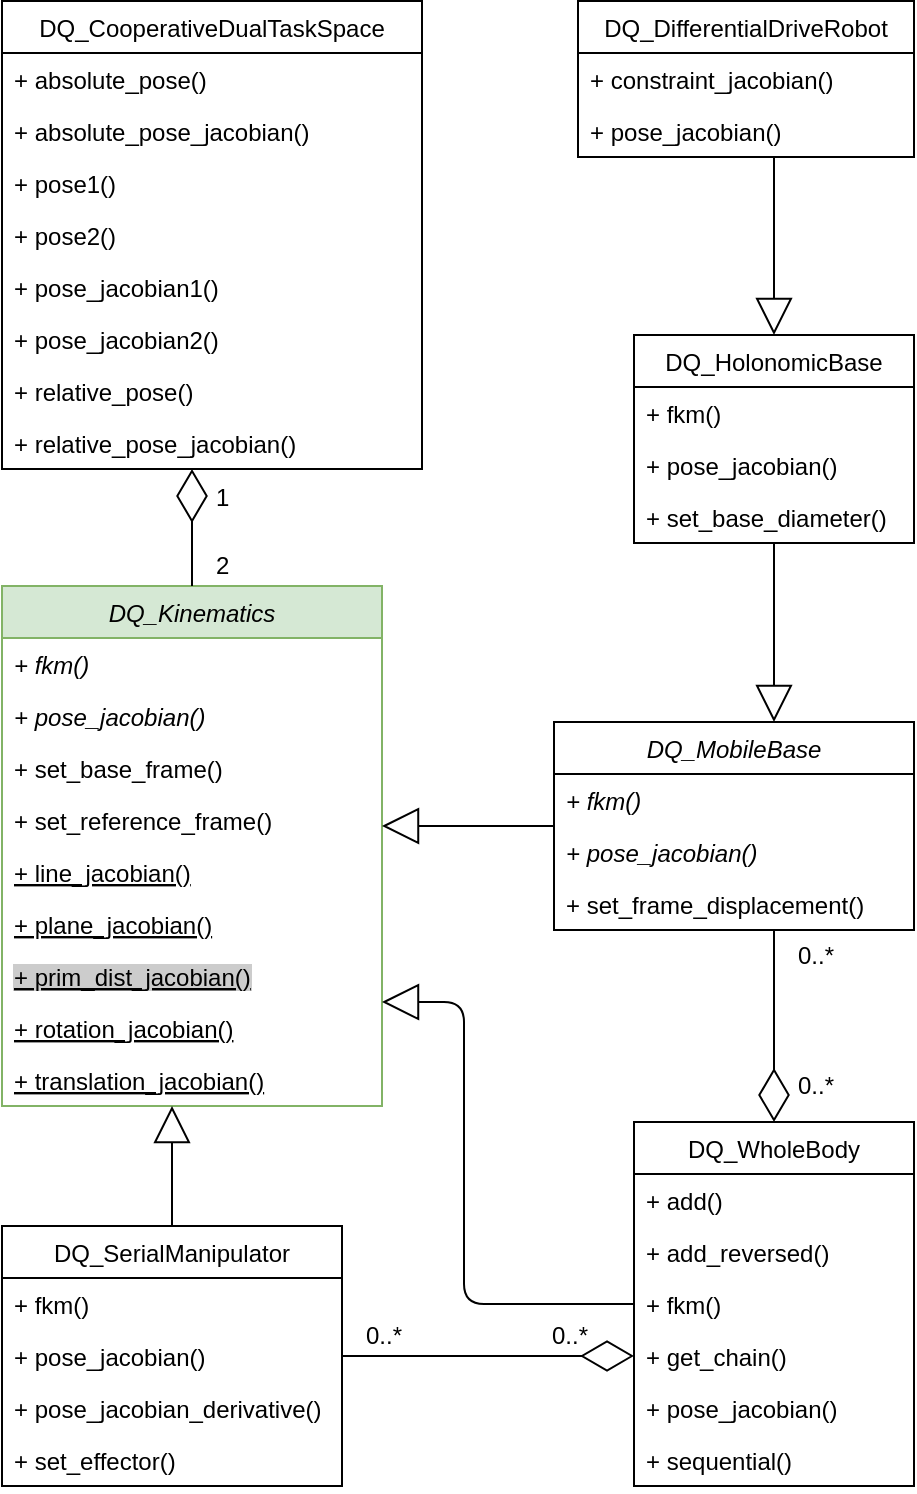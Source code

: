 <mxfile version="10.8.0" type="device"><diagram id="nFkIb_0lraF-PDWOpgHU" name="Page-1"><mxGraphModel dx="1148" dy="853" grid="1" gridSize="10" guides="1" tooltips="1" connect="1" arrows="1" fold="1" page="1" pageScale="1" pageWidth="480" pageHeight="760" math="1" shadow="0"><root><mxCell id="0"/><mxCell id="1" parent="0"/><mxCell id="qD7VDa8J_AhCRNE9viBT-6" value="DQ_Kinematics" style="swimlane;fontStyle=2;childLayout=stackLayout;horizontal=1;startSize=26;horizontalStack=0;resizeParent=1;resizeParentMax=0;resizeLast=0;collapsible=1;marginBottom=0;fillColor=#d5e8d4;strokeColor=#82b366;swimlaneFillColor=none;" vertex="1" parent="1"><mxGeometry x="9" y="302" width="190" height="260" as="geometry"><mxRectangle x="350" y="34" width="120" height="26" as="alternateBounds"/></mxGeometry></mxCell><mxCell id="qD7VDa8J_AhCRNE9viBT-7" value="+ fkm()" style="text;strokeColor=none;fillColor=none;align=left;verticalAlign=top;spacingLeft=4;spacingRight=4;overflow=hidden;rotatable=0;points=[[0,0.5],[1,0.5]];portConstraint=eastwest;fontStyle=2" vertex="1" parent="qD7VDa8J_AhCRNE9viBT-6"><mxGeometry y="26" width="190" height="26" as="geometry"/></mxCell><mxCell id="qD7VDa8J_AhCRNE9viBT-8" value="+ pose_jacobian()" style="text;strokeColor=none;fillColor=none;align=left;verticalAlign=top;spacingLeft=4;spacingRight=4;overflow=hidden;rotatable=0;points=[[0,0.5],[1,0.5]];portConstraint=eastwest;fontStyle=2" vertex="1" parent="qD7VDa8J_AhCRNE9viBT-6"><mxGeometry y="52" width="190" height="26" as="geometry"/></mxCell><mxCell id="qD7VDa8J_AhCRNE9viBT-9" value="+ set_base_frame()" style="text;strokeColor=none;fillColor=none;align=left;verticalAlign=top;spacingLeft=4;spacingRight=4;overflow=hidden;rotatable=0;points=[[0,0.5],[1,0.5]];portConstraint=eastwest;" vertex="1" parent="qD7VDa8J_AhCRNE9viBT-6"><mxGeometry y="78" width="190" height="26" as="geometry"/></mxCell><mxCell id="qD7VDa8J_AhCRNE9viBT-10" value="+ set_reference_frame()" style="text;strokeColor=none;fillColor=none;align=left;verticalAlign=top;spacingLeft=4;spacingRight=4;overflow=hidden;rotatable=0;points=[[0,0.5],[1,0.5]];portConstraint=eastwest;" vertex="1" parent="qD7VDa8J_AhCRNE9viBT-6"><mxGeometry y="104" width="190" height="26" as="geometry"/></mxCell><mxCell id="qD7VDa8J_AhCRNE9viBT-13" value="+ line_jacobian()&#10;" style="text;strokeColor=none;fillColor=none;align=left;verticalAlign=top;spacingLeft=4;spacingRight=4;overflow=hidden;rotatable=0;points=[[0,0.5],[1,0.5]];portConstraint=eastwest;fontStyle=4" vertex="1" parent="qD7VDa8J_AhCRNE9viBT-6"><mxGeometry y="130" width="190" height="26" as="geometry"/></mxCell><mxCell id="qD7VDa8J_AhCRNE9viBT-14" value="+ plane_jacobian()" style="text;strokeColor=none;fillColor=none;align=left;verticalAlign=top;spacingLeft=4;spacingRight=4;overflow=hidden;rotatable=0;points=[[0,0.5],[1,0.5]];portConstraint=eastwest;fontStyle=4" vertex="1" parent="qD7VDa8J_AhCRNE9viBT-6"><mxGeometry y="156" width="190" height="26" as="geometry"/></mxCell><mxCell id="qD7VDa8J_AhCRNE9viBT-15" value="+ prim_dist_jacobian()" style="text;strokeColor=none;fillColor=none;align=left;verticalAlign=top;spacingLeft=4;spacingRight=4;overflow=hidden;rotatable=0;points=[[0,0.5],[1,0.5]];portConstraint=eastwest;fontStyle=4;labelBackgroundColor=#CCCCCC;" vertex="1" parent="qD7VDa8J_AhCRNE9viBT-6"><mxGeometry y="182" width="190" height="26" as="geometry"/></mxCell><mxCell id="qD7VDa8J_AhCRNE9viBT-11" value="+ rotation_jacobian()" style="text;strokeColor=none;fillColor=none;align=left;verticalAlign=top;spacingLeft=4;spacingRight=4;overflow=hidden;rotatable=0;points=[[0,0.5],[1,0.5]];portConstraint=eastwest;fontStyle=4" vertex="1" parent="qD7VDa8J_AhCRNE9viBT-6"><mxGeometry y="208" width="190" height="26" as="geometry"/></mxCell><mxCell id="qD7VDa8J_AhCRNE9viBT-12" value="+ translation_jacobian()" style="text;strokeColor=none;fillColor=none;align=left;verticalAlign=top;spacingLeft=4;spacingRight=4;overflow=hidden;rotatable=0;points=[[0,0.5],[1,0.5]];portConstraint=eastwest;fontStyle=4" vertex="1" parent="qD7VDa8J_AhCRNE9viBT-6"><mxGeometry y="234" width="190" height="26" as="geometry"/></mxCell><mxCell id="qD7VDa8J_AhCRNE9viBT-16" value="DQ_SerialManipulator" style="swimlane;fontStyle=0;childLayout=stackLayout;horizontal=1;startSize=26;fillColor=none;horizontalStack=0;resizeParent=1;resizeParentMax=0;resizeLast=0;collapsible=1;marginBottom=0;labelBackgroundColor=none;" vertex="1" parent="1"><mxGeometry x="9" y="622" width="170" height="130" as="geometry"/></mxCell><mxCell id="qD7VDa8J_AhCRNE9viBT-17" value="+ fkm()" style="text;strokeColor=none;fillColor=none;align=left;verticalAlign=top;spacingLeft=4;spacingRight=4;overflow=hidden;rotatable=0;points=[[0,0.5],[1,0.5]];portConstraint=eastwest;" vertex="1" parent="qD7VDa8J_AhCRNE9viBT-16"><mxGeometry y="26" width="170" height="26" as="geometry"/></mxCell><mxCell id="qD7VDa8J_AhCRNE9viBT-18" value="+ pose_jacobian()" style="text;strokeColor=none;fillColor=none;align=left;verticalAlign=top;spacingLeft=4;spacingRight=4;overflow=hidden;rotatable=0;points=[[0,0.5],[1,0.5]];portConstraint=eastwest;" vertex="1" parent="qD7VDa8J_AhCRNE9viBT-16"><mxGeometry y="52" width="170" height="26" as="geometry"/></mxCell><mxCell id="qD7VDa8J_AhCRNE9viBT-19" value="+ pose_jacobian_derivative()" style="text;strokeColor=none;fillColor=none;align=left;verticalAlign=top;spacingLeft=4;spacingRight=4;overflow=hidden;rotatable=0;points=[[0,0.5],[1,0.5]];portConstraint=eastwest;" vertex="1" parent="qD7VDa8J_AhCRNE9viBT-16"><mxGeometry y="78" width="170" height="26" as="geometry"/></mxCell><mxCell id="qD7VDa8J_AhCRNE9viBT-22" value="+ set_effector()" style="text;strokeColor=none;fillColor=none;align=left;verticalAlign=top;spacingLeft=4;spacingRight=4;overflow=hidden;rotatable=0;points=[[0,0.5],[1,0.5]];portConstraint=eastwest;labelBackgroundColor=none;" vertex="1" parent="qD7VDa8J_AhCRNE9viBT-16"><mxGeometry y="104" width="170" height="26" as="geometry"/></mxCell><mxCell id="qD7VDa8J_AhCRNE9viBT-24" value="DQ_MobileBase" style="swimlane;fontStyle=2;childLayout=stackLayout;horizontal=1;startSize=26;fillColor=none;horizontalStack=0;resizeParent=1;resizeParentMax=0;resizeLast=0;collapsible=1;marginBottom=0;labelBackgroundColor=none;" vertex="1" parent="1"><mxGeometry x="285" y="370" width="180" height="104" as="geometry"/></mxCell><mxCell id="qD7VDa8J_AhCRNE9viBT-44" value="+ fkm()" style="text;strokeColor=none;fillColor=none;align=left;verticalAlign=top;spacingLeft=4;spacingRight=4;overflow=hidden;rotatable=0;points=[[0,0.5],[1,0.5]];portConstraint=eastwest;fontStyle=2" vertex="1" parent="qD7VDa8J_AhCRNE9viBT-24"><mxGeometry y="26" width="180" height="26" as="geometry"/></mxCell><mxCell id="qD7VDa8J_AhCRNE9viBT-45" value="+ pose_jacobian()" style="text;strokeColor=none;fillColor=none;align=left;verticalAlign=top;spacingLeft=4;spacingRight=4;overflow=hidden;rotatable=0;points=[[0,0.5],[1,0.5]];portConstraint=eastwest;fontStyle=2" vertex="1" parent="qD7VDa8J_AhCRNE9viBT-24"><mxGeometry y="52" width="180" height="26" as="geometry"/></mxCell><mxCell id="qD7VDa8J_AhCRNE9viBT-25" value="+ set_frame_displacement()" style="text;strokeColor=none;fillColor=none;align=left;verticalAlign=top;spacingLeft=4;spacingRight=4;overflow=hidden;rotatable=0;points=[[0,0.5],[1,0.5]];portConstraint=eastwest;" vertex="1" parent="qD7VDa8J_AhCRNE9viBT-24"><mxGeometry y="78" width="180" height="26" as="geometry"/></mxCell><mxCell id="qD7VDa8J_AhCRNE9viBT-29" value="DQ_HolonomicBase" style="swimlane;fontStyle=0;childLayout=stackLayout;horizontal=1;startSize=26;fillColor=none;horizontalStack=0;resizeParent=1;resizeParentMax=0;resizeLast=0;collapsible=1;marginBottom=0;labelBackgroundColor=none;" vertex="1" parent="1"><mxGeometry x="325" y="176.5" width="140" height="104" as="geometry"/></mxCell><mxCell id="qD7VDa8J_AhCRNE9viBT-30" value="+ fkm()" style="text;strokeColor=none;fillColor=none;align=left;verticalAlign=top;spacingLeft=4;spacingRight=4;overflow=hidden;rotatable=0;points=[[0,0.5],[1,0.5]];portConstraint=eastwest;" vertex="1" parent="qD7VDa8J_AhCRNE9viBT-29"><mxGeometry y="26" width="140" height="26" as="geometry"/></mxCell><mxCell id="qD7VDa8J_AhCRNE9viBT-31" value="+ pose_jacobian()" style="text;strokeColor=none;fillColor=none;align=left;verticalAlign=top;spacingLeft=4;spacingRight=4;overflow=hidden;rotatable=0;points=[[0,0.5],[1,0.5]];portConstraint=eastwest;" vertex="1" parent="qD7VDa8J_AhCRNE9viBT-29"><mxGeometry y="52" width="140" height="26" as="geometry"/></mxCell><mxCell id="qD7VDa8J_AhCRNE9viBT-32" value="+ set_base_diameter()" style="text;strokeColor=none;fillColor=none;align=left;verticalAlign=top;spacingLeft=4;spacingRight=4;overflow=hidden;rotatable=0;points=[[0,0.5],[1,0.5]];portConstraint=eastwest;" vertex="1" parent="qD7VDa8J_AhCRNE9viBT-29"><mxGeometry y="78" width="140" height="26" as="geometry"/></mxCell><mxCell id="qD7VDa8J_AhCRNE9viBT-35" value="DQ_DifferentialDriveRobot" style="swimlane;fontStyle=0;childLayout=stackLayout;horizontal=1;startSize=26;fillColor=none;horizontalStack=0;resizeParent=1;resizeParentMax=0;resizeLast=0;collapsible=1;marginBottom=0;labelBackgroundColor=none;" vertex="1" parent="1"><mxGeometry x="297" y="9.5" width="168" height="78" as="geometry"/></mxCell><mxCell id="qD7VDa8J_AhCRNE9viBT-51" value="+ constraint_jacobian()" style="text;strokeColor=none;fillColor=none;align=left;verticalAlign=top;spacingLeft=4;spacingRight=4;overflow=hidden;rotatable=0;points=[[0,0.5],[1,0.5]];portConstraint=eastwest;" vertex="1" parent="qD7VDa8J_AhCRNE9viBT-35"><mxGeometry y="26" width="168" height="26" as="geometry"/></mxCell><mxCell id="qD7VDa8J_AhCRNE9viBT-52" value="+ pose_jacobian()" style="text;strokeColor=none;fillColor=none;align=left;verticalAlign=top;spacingLeft=4;spacingRight=4;overflow=hidden;rotatable=0;points=[[0,0.5],[1,0.5]];portConstraint=eastwest;" vertex="1" parent="qD7VDa8J_AhCRNE9viBT-35"><mxGeometry y="52" width="168" height="26" as="geometry"/></mxCell><mxCell id="qD7VDa8J_AhCRNE9viBT-69" value="" style="endArrow=block;endSize=16;endFill=0;html=1;strokeWidth=1;exitX=0.5;exitY=0;exitDx=0;exitDy=0;edgeStyle=elbowEdgeStyle;" edge="1" parent="1" source="qD7VDa8J_AhCRNE9viBT-16" target="qD7VDa8J_AhCRNE9viBT-6"><mxGeometry width="160" relative="1" as="geometry"><mxPoint x="-221" y="691.5" as="sourcePoint"/><mxPoint x="114" y="366" as="targetPoint"/></mxGeometry></mxCell><mxCell id="qD7VDa8J_AhCRNE9viBT-70" value="" style="endArrow=block;endSize=16;endFill=0;html=1;strokeWidth=1;edgeStyle=elbowEdgeStyle;" edge="1" parent="1" source="qD7VDa8J_AhCRNE9viBT-29" target="qD7VDa8J_AhCRNE9viBT-24"><mxGeometry width="160" relative="1" as="geometry"><mxPoint x="-171" y="968.5" as="sourcePoint"/><mxPoint x="381" y="548.5" as="targetPoint"/></mxGeometry></mxCell><mxCell id="qD7VDa8J_AhCRNE9viBT-71" value="" style="endArrow=block;endSize=16;endFill=0;html=1;strokeWidth=1;edgeStyle=elbowEdgeStyle;" edge="1" parent="1" source="qD7VDa8J_AhCRNE9viBT-35" target="qD7VDa8J_AhCRNE9viBT-29"><mxGeometry width="160" relative="1" as="geometry"><mxPoint x="-171" y="968.5" as="sourcePoint"/><mxPoint x="-11" y="968.5" as="targetPoint"/></mxGeometry></mxCell><mxCell id="qD7VDa8J_AhCRNE9viBT-72" value="" style="endArrow=block;endSize=16;endFill=0;html=1;strokeWidth=1;edgeStyle=elbowEdgeStyle;elbow=vertical;" edge="1" parent="1" source="qD7VDa8J_AhCRNE9viBT-24" target="qD7VDa8J_AhCRNE9viBT-6"><mxGeometry width="160" relative="1" as="geometry"><mxPoint x="-171" y="936" as="sourcePoint"/><mxPoint x="-11" y="936" as="targetPoint"/></mxGeometry></mxCell><mxCell id="qD7VDa8J_AhCRNE9viBT-88" value="" style="endArrow=diamondThin;endFill=0;endSize=24;html=1;strokeWidth=1;snapToPoint=0;edgeStyle=elbowEdgeStyle;" edge="1" parent="1" source="qD7VDa8J_AhCRNE9viBT-6" target="qD7VDa8J_AhCRNE9viBT-54"><mxGeometry x="0.662" y="-10" width="160" relative="1" as="geometry"><mxPoint x="239" y="256" as="sourcePoint"/><mxPoint x="393" y="230" as="targetPoint"/><mxPoint as="offset"/></mxGeometry></mxCell><mxCell id="qD7VDa8J_AhCRNE9viBT-97" value="1" style="text;html=1;resizable=0;points=[];autosize=1;align=left;verticalAlign=top;spacingTop=-4;" vertex="1" parent="1"><mxGeometry x="114" y="247.5" width="20" height="20" as="geometry"/></mxCell><mxCell id="qD7VDa8J_AhCRNE9viBT-102" value="DQ_WholeBody" style="swimlane;fontStyle=0;childLayout=stackLayout;horizontal=1;startSize=26;fillColor=none;horizontalStack=0;resizeParent=1;resizeParentMax=0;resizeLast=0;collapsible=1;marginBottom=0;labelBackgroundColor=none;" vertex="1" parent="1"><mxGeometry x="325" y="570" width="140" height="182" as="geometry"/></mxCell><mxCell id="qD7VDa8J_AhCRNE9viBT-103" value="+ add()" style="text;strokeColor=none;fillColor=none;align=left;verticalAlign=top;spacingLeft=4;spacingRight=4;overflow=hidden;rotatable=0;points=[[0,0.5],[1,0.5]];portConstraint=eastwest;" vertex="1" parent="qD7VDa8J_AhCRNE9viBT-102"><mxGeometry y="26" width="140" height="26" as="geometry"/></mxCell><mxCell id="qD7VDa8J_AhCRNE9viBT-104" value="+ add_reversed()" style="text;strokeColor=none;fillColor=none;align=left;verticalAlign=top;spacingLeft=4;spacingRight=4;overflow=hidden;rotatable=0;points=[[0,0.5],[1,0.5]];portConstraint=eastwest;" vertex="1" parent="qD7VDa8J_AhCRNE9viBT-102"><mxGeometry y="52" width="140" height="26" as="geometry"/></mxCell><mxCell id="qD7VDa8J_AhCRNE9viBT-105" value="+ fkm()" style="text;strokeColor=none;fillColor=none;align=left;verticalAlign=top;spacingLeft=4;spacingRight=4;overflow=hidden;rotatable=0;points=[[0,0.5],[1,0.5]];portConstraint=eastwest;" vertex="1" parent="qD7VDa8J_AhCRNE9viBT-102"><mxGeometry y="78" width="140" height="26" as="geometry"/></mxCell><mxCell id="qD7VDa8J_AhCRNE9viBT-107" value="+ get_chain()" style="text;strokeColor=none;fillColor=none;align=left;verticalAlign=top;spacingLeft=4;spacingRight=4;overflow=hidden;rotatable=0;points=[[0,0.5],[1,0.5]];portConstraint=eastwest;labelBackgroundColor=none;" vertex="1" parent="qD7VDa8J_AhCRNE9viBT-102"><mxGeometry y="104" width="140" height="26" as="geometry"/></mxCell><mxCell id="qD7VDa8J_AhCRNE9viBT-109" value="+ pose_jacobian()" style="text;strokeColor=none;fillColor=none;align=left;verticalAlign=top;spacingLeft=4;spacingRight=4;overflow=hidden;rotatable=0;points=[[0,0.5],[1,0.5]];portConstraint=eastwest;labelBackgroundColor=none;" vertex="1" parent="qD7VDa8J_AhCRNE9viBT-102"><mxGeometry y="130" width="140" height="26" as="geometry"/></mxCell><mxCell id="qD7VDa8J_AhCRNE9viBT-110" value="+ sequential()" style="text;strokeColor=none;fillColor=none;align=left;verticalAlign=top;spacingLeft=4;spacingRight=4;overflow=hidden;rotatable=0;points=[[0,0.5],[1,0.5]];portConstraint=eastwest;labelBackgroundColor=none;" vertex="1" parent="qD7VDa8J_AhCRNE9viBT-102"><mxGeometry y="156" width="140" height="26" as="geometry"/></mxCell><mxCell id="qD7VDa8J_AhCRNE9viBT-54" value="DQ_CooperativeDualTaskSpace" style="swimlane;fontStyle=0;childLayout=stackLayout;horizontal=1;startSize=26;fillColor=none;horizontalStack=0;resizeParent=1;resizeParentMax=0;resizeLast=0;collapsible=1;marginBottom=0;labelBackgroundColor=none;" vertex="1" parent="1"><mxGeometry x="9" y="9.5" width="210" height="234" as="geometry"><mxRectangle x="35" width="210" height="26" as="alternateBounds"/></mxGeometry></mxCell><mxCell id="qD7VDa8J_AhCRNE9viBT-55" value="+ absolute_pose()" style="text;strokeColor=none;fillColor=none;align=left;verticalAlign=top;spacingLeft=4;spacingRight=4;overflow=hidden;rotatable=0;points=[[0,0.5],[1,0.5]];portConstraint=eastwest;" vertex="1" parent="qD7VDa8J_AhCRNE9viBT-54"><mxGeometry y="26" width="210" height="26" as="geometry"/></mxCell><mxCell id="qD7VDa8J_AhCRNE9viBT-56" value="+ absolute_pose_jacobian()" style="text;strokeColor=none;fillColor=none;align=left;verticalAlign=top;spacingLeft=4;spacingRight=4;overflow=hidden;rotatable=0;points=[[0,0.5],[1,0.5]];portConstraint=eastwest;" vertex="1" parent="qD7VDa8J_AhCRNE9viBT-54"><mxGeometry y="52" width="210" height="26" as="geometry"/></mxCell><mxCell id="qD7VDa8J_AhCRNE9viBT-62" value="+ pose1()" style="text;strokeColor=none;fillColor=none;align=left;verticalAlign=top;spacingLeft=4;spacingRight=4;overflow=hidden;rotatable=0;points=[[0,0.5],[1,0.5]];portConstraint=eastwest;labelBackgroundColor=none;" vertex="1" parent="qD7VDa8J_AhCRNE9viBT-54"><mxGeometry y="78" width="210" height="26" as="geometry"/></mxCell><mxCell id="qD7VDa8J_AhCRNE9viBT-63" value="+ pose2()" style="text;strokeColor=none;fillColor=none;align=left;verticalAlign=top;spacingLeft=4;spacingRight=4;overflow=hidden;rotatable=0;points=[[0,0.5],[1,0.5]];portConstraint=eastwest;labelBackgroundColor=none;" vertex="1" parent="qD7VDa8J_AhCRNE9viBT-54"><mxGeometry y="104" width="210" height="26" as="geometry"/></mxCell><mxCell id="qD7VDa8J_AhCRNE9viBT-57" value="+ pose_jacobian1()" style="text;strokeColor=none;fillColor=none;align=left;verticalAlign=top;spacingLeft=4;spacingRight=4;overflow=hidden;rotatable=0;points=[[0,0.5],[1,0.5]];portConstraint=eastwest;" vertex="1" parent="qD7VDa8J_AhCRNE9viBT-54"><mxGeometry y="130" width="210" height="26" as="geometry"/></mxCell><mxCell id="qD7VDa8J_AhCRNE9viBT-64" value="+ pose_jacobian2()" style="text;strokeColor=none;fillColor=none;align=left;verticalAlign=top;spacingLeft=4;spacingRight=4;overflow=hidden;rotatable=0;points=[[0,0.5],[1,0.5]];portConstraint=eastwest;labelBackgroundColor=none;" vertex="1" parent="qD7VDa8J_AhCRNE9viBT-54"><mxGeometry y="156" width="210" height="26" as="geometry"/></mxCell><mxCell id="qD7VDa8J_AhCRNE9viBT-66" value="+ relative_pose()" style="text;strokeColor=none;fillColor=none;align=left;verticalAlign=top;spacingLeft=4;spacingRight=4;overflow=hidden;rotatable=0;points=[[0,0.5],[1,0.5]];portConstraint=eastwest;labelBackgroundColor=none;" vertex="1" parent="qD7VDa8J_AhCRNE9viBT-54"><mxGeometry y="182" width="210" height="26" as="geometry"/></mxCell><mxCell id="qD7VDa8J_AhCRNE9viBT-65" value="+ relative_pose_jacobian()" style="text;strokeColor=none;fillColor=none;align=left;verticalAlign=top;spacingLeft=4;spacingRight=4;overflow=hidden;rotatable=0;points=[[0,0.5],[1,0.5]];portConstraint=eastwest;labelBackgroundColor=none;" vertex="1" parent="qD7VDa8J_AhCRNE9viBT-54"><mxGeometry y="208" width="210" height="26" as="geometry"/></mxCell><mxCell id="qD7VDa8J_AhCRNE9viBT-98" value="2" style="text;html=1;resizable=0;points=[];autosize=1;align=left;verticalAlign=top;spacingTop=-4;" vertex="1" parent="1"><mxGeometry x="114" y="282" width="20" height="20" as="geometry"/></mxCell><mxCell id="qD7VDa8J_AhCRNE9viBT-111" value="" style="endArrow=block;endSize=16;endFill=0;html=1;strokeWidth=1;edgeStyle=elbowEdgeStyle;" edge="1" parent="1" source="qD7VDa8J_AhCRNE9viBT-102" target="qD7VDa8J_AhCRNE9viBT-6"><mxGeometry width="160" relative="1" as="geometry"><mxPoint x="99" y="286" as="sourcePoint"/><mxPoint x="-121" y="826" as="targetPoint"/><Array as="points"><mxPoint x="240" y="510"/></Array></mxGeometry></mxCell><mxCell id="qD7VDa8J_AhCRNE9viBT-112" value="" style="endArrow=diamondThin;endFill=0;endSize=24;html=1;strokeWidth=1;edgeStyle=elbowEdgeStyle;" edge="1" parent="1" source="qD7VDa8J_AhCRNE9viBT-24" target="qD7VDa8J_AhCRNE9viBT-102"><mxGeometry width="160" relative="1" as="geometry"><mxPoint x="9" y="776" as="sourcePoint"/><mxPoint x="589" y="566" as="targetPoint"/></mxGeometry></mxCell><mxCell id="qD7VDa8J_AhCRNE9viBT-113" value="0..*" style="text;html=1;resizable=0;points=[];autosize=1;align=left;verticalAlign=top;spacingTop=-4;" vertex="1" parent="1"><mxGeometry x="405" y="542" width="30" height="20" as="geometry"/></mxCell><mxCell id="qD7VDa8J_AhCRNE9viBT-114" value="0..*" style="text;html=1;resizable=0;points=[];autosize=1;align=left;verticalAlign=top;spacingTop=-4;" vertex="1" parent="1"><mxGeometry x="405" y="477" width="30" height="20" as="geometry"/></mxCell><mxCell id="qD7VDa8J_AhCRNE9viBT-115" value="" style="endArrow=diamondThin;endFill=0;endSize=24;html=1;strokeWidth=1;edgeStyle=elbowEdgeStyle;elbow=vertical;" edge="1" parent="1" source="qD7VDa8J_AhCRNE9viBT-16" target="qD7VDa8J_AhCRNE9viBT-102"><mxGeometry width="160" relative="1" as="geometry"><mxPoint x="9" y="776" as="sourcePoint"/><mxPoint x="379" y="716" as="targetPoint"/></mxGeometry></mxCell><mxCell id="qD7VDa8J_AhCRNE9viBT-116" value="0..*&lt;br&gt;" style="text;html=1;resizable=0;points=[];autosize=1;align=left;verticalAlign=top;spacingTop=-4;" vertex="1" parent="1"><mxGeometry x="282" y="667" width="30" height="20" as="geometry"/></mxCell><mxCell id="qD7VDa8J_AhCRNE9viBT-117" value="0..*" style="text;html=1;resizable=0;points=[];autosize=1;align=left;verticalAlign=top;spacingTop=-4;" vertex="1" parent="1"><mxGeometry x="189" y="667" width="30" height="20" as="geometry"/></mxCell></root></mxGraphModel></diagram></mxfile>